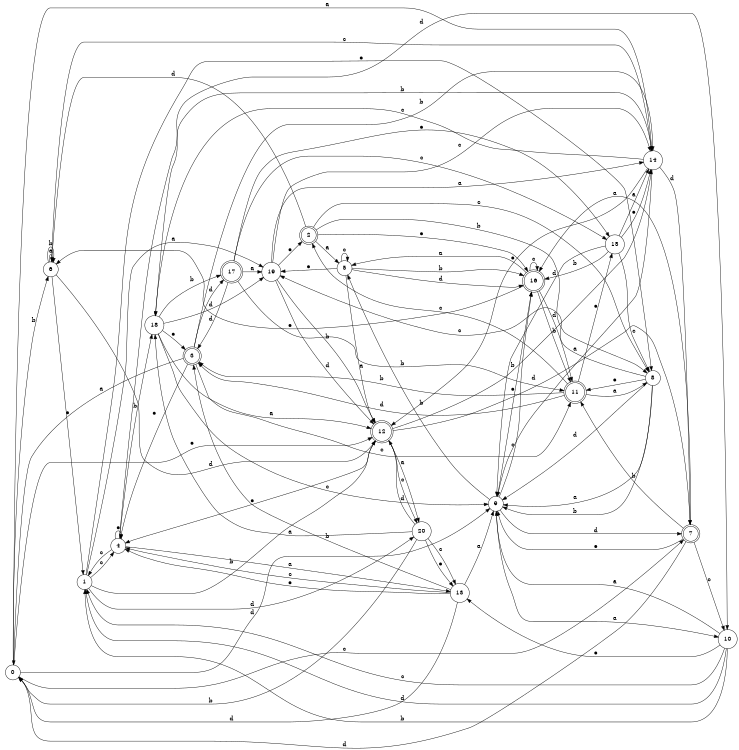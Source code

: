 digraph n17_2 {
__start0 [label="" shape="none"];

rankdir=LR;
size="8,5";

s0 [style="filled", color="black", fillcolor="white" shape="circle", label="0"];
s1 [style="filled", color="black", fillcolor="white" shape="circle", label="1"];
s2 [style="rounded,filled", color="black", fillcolor="white" shape="doublecircle", label="2"];
s3 [style="rounded,filled", color="black", fillcolor="white" shape="doublecircle", label="3"];
s4 [style="filled", color="black", fillcolor="white" shape="circle", label="4"];
s5 [style="filled", color="black", fillcolor="white" shape="circle", label="5"];
s6 [style="filled", color="black", fillcolor="white" shape="circle", label="6"];
s7 [style="rounded,filled", color="black", fillcolor="white" shape="doublecircle", label="7"];
s8 [style="filled", color="black", fillcolor="white" shape="circle", label="8"];
s9 [style="filled", color="black", fillcolor="white" shape="circle", label="9"];
s10 [style="filled", color="black", fillcolor="white" shape="circle", label="10"];
s11 [style="rounded,filled", color="black", fillcolor="white" shape="doublecircle", label="11"];
s12 [style="rounded,filled", color="black", fillcolor="white" shape="doublecircle", label="12"];
s13 [style="filled", color="black", fillcolor="white" shape="circle", label="13"];
s14 [style="filled", color="black", fillcolor="white" shape="circle", label="14"];
s15 [style="filled", color="black", fillcolor="white" shape="circle", label="15"];
s16 [style="rounded,filled", color="black", fillcolor="white" shape="doublecircle", label="16"];
s17 [style="rounded,filled", color="black", fillcolor="white" shape="doublecircle", label="17"];
s18 [style="filled", color="black", fillcolor="white" shape="circle", label="18"];
s19 [style="filled", color="black", fillcolor="white" shape="circle", label="19"];
s20 [style="filled", color="black", fillcolor="white" shape="circle", label="20"];
s0 -> s14 [label="a"];
s0 -> s6 [label="b"];
s0 -> s7 [label="c"];
s0 -> s9 [label="d"];
s0 -> s12 [label="e"];
s1 -> s19 [label="a"];
s1 -> s12 [label="b"];
s1 -> s4 [label="c"];
s1 -> s20 [label="d"];
s1 -> s8 [label="e"];
s2 -> s5 [label="a"];
s2 -> s8 [label="b"];
s2 -> s8 [label="c"];
s2 -> s6 [label="d"];
s2 -> s16 [label="e"];
s3 -> s0 [label="a"];
s3 -> s14 [label="b"];
s3 -> s11 [label="c"];
s3 -> s17 [label="d"];
s3 -> s4 [label="e"];
s4 -> s13 [label="a"];
s4 -> s18 [label="b"];
s4 -> s1 [label="c"];
s4 -> s10 [label="d"];
s4 -> s4 [label="e"];
s5 -> s12 [label="a"];
s5 -> s16 [label="b"];
s5 -> s5 [label="c"];
s5 -> s16 [label="d"];
s5 -> s19 [label="e"];
s6 -> s6 [label="a"];
s6 -> s6 [label="b"];
s6 -> s14 [label="c"];
s6 -> s12 [label="d"];
s6 -> s1 [label="e"];
s7 -> s16 [label="a"];
s7 -> s11 [label="b"];
s7 -> s10 [label="c"];
s7 -> s0 [label="d"];
s7 -> s9 [label="e"];
s8 -> s9 [label="a"];
s8 -> s9 [label="b"];
s8 -> s19 [label="c"];
s8 -> s9 [label="d"];
s8 -> s11 [label="e"];
s9 -> s10 [label="a"];
s9 -> s5 [label="b"];
s9 -> s16 [label="c"];
s9 -> s7 [label="d"];
s9 -> s16 [label="e"];
s10 -> s9 [label="a"];
s10 -> s1 [label="b"];
s10 -> s1 [label="c"];
s10 -> s1 [label="d"];
s10 -> s13 [label="e"];
s11 -> s8 [label="a"];
s11 -> s3 [label="b"];
s11 -> s2 [label="c"];
s11 -> s3 [label="d"];
s11 -> s15 [label="e"];
s12 -> s20 [label="a"];
s12 -> s14 [label="b"];
s12 -> s20 [label="c"];
s12 -> s7 [label="d"];
s12 -> s4 [label="e"];
s13 -> s9 [label="a"];
s13 -> s3 [label="b"];
s13 -> s4 [label="c"];
s13 -> s0 [label="d"];
s13 -> s4 [label="e"];
s14 -> s9 [label="a"];
s14 -> s18 [label="b"];
s14 -> s18 [label="c"];
s14 -> s7 [label="d"];
s14 -> s12 [label="e"];
s15 -> s14 [label="a"];
s15 -> s16 [label="b"];
s15 -> s8 [label="c"];
s15 -> s9 [label="d"];
s15 -> s14 [label="e"];
s16 -> s5 [label="a"];
s16 -> s11 [label="b"];
s16 -> s16 [label="c"];
s16 -> s11 [label="d"];
s16 -> s6 [label="e"];
s17 -> s19 [label="a"];
s17 -> s11 [label="b"];
s17 -> s15 [label="c"];
s17 -> s3 [label="d"];
s17 -> s15 [label="e"];
s18 -> s12 [label="a"];
s18 -> s17 [label="b"];
s18 -> s9 [label="c"];
s18 -> s19 [label="d"];
s18 -> s3 [label="e"];
s19 -> s14 [label="a"];
s19 -> s12 [label="b"];
s19 -> s14 [label="c"];
s19 -> s12 [label="d"];
s19 -> s2 [label="e"];
s20 -> s18 [label="a"];
s20 -> s0 [label="b"];
s20 -> s13 [label="c"];
s20 -> s12 [label="d"];
s20 -> s13 [label="e"];

}